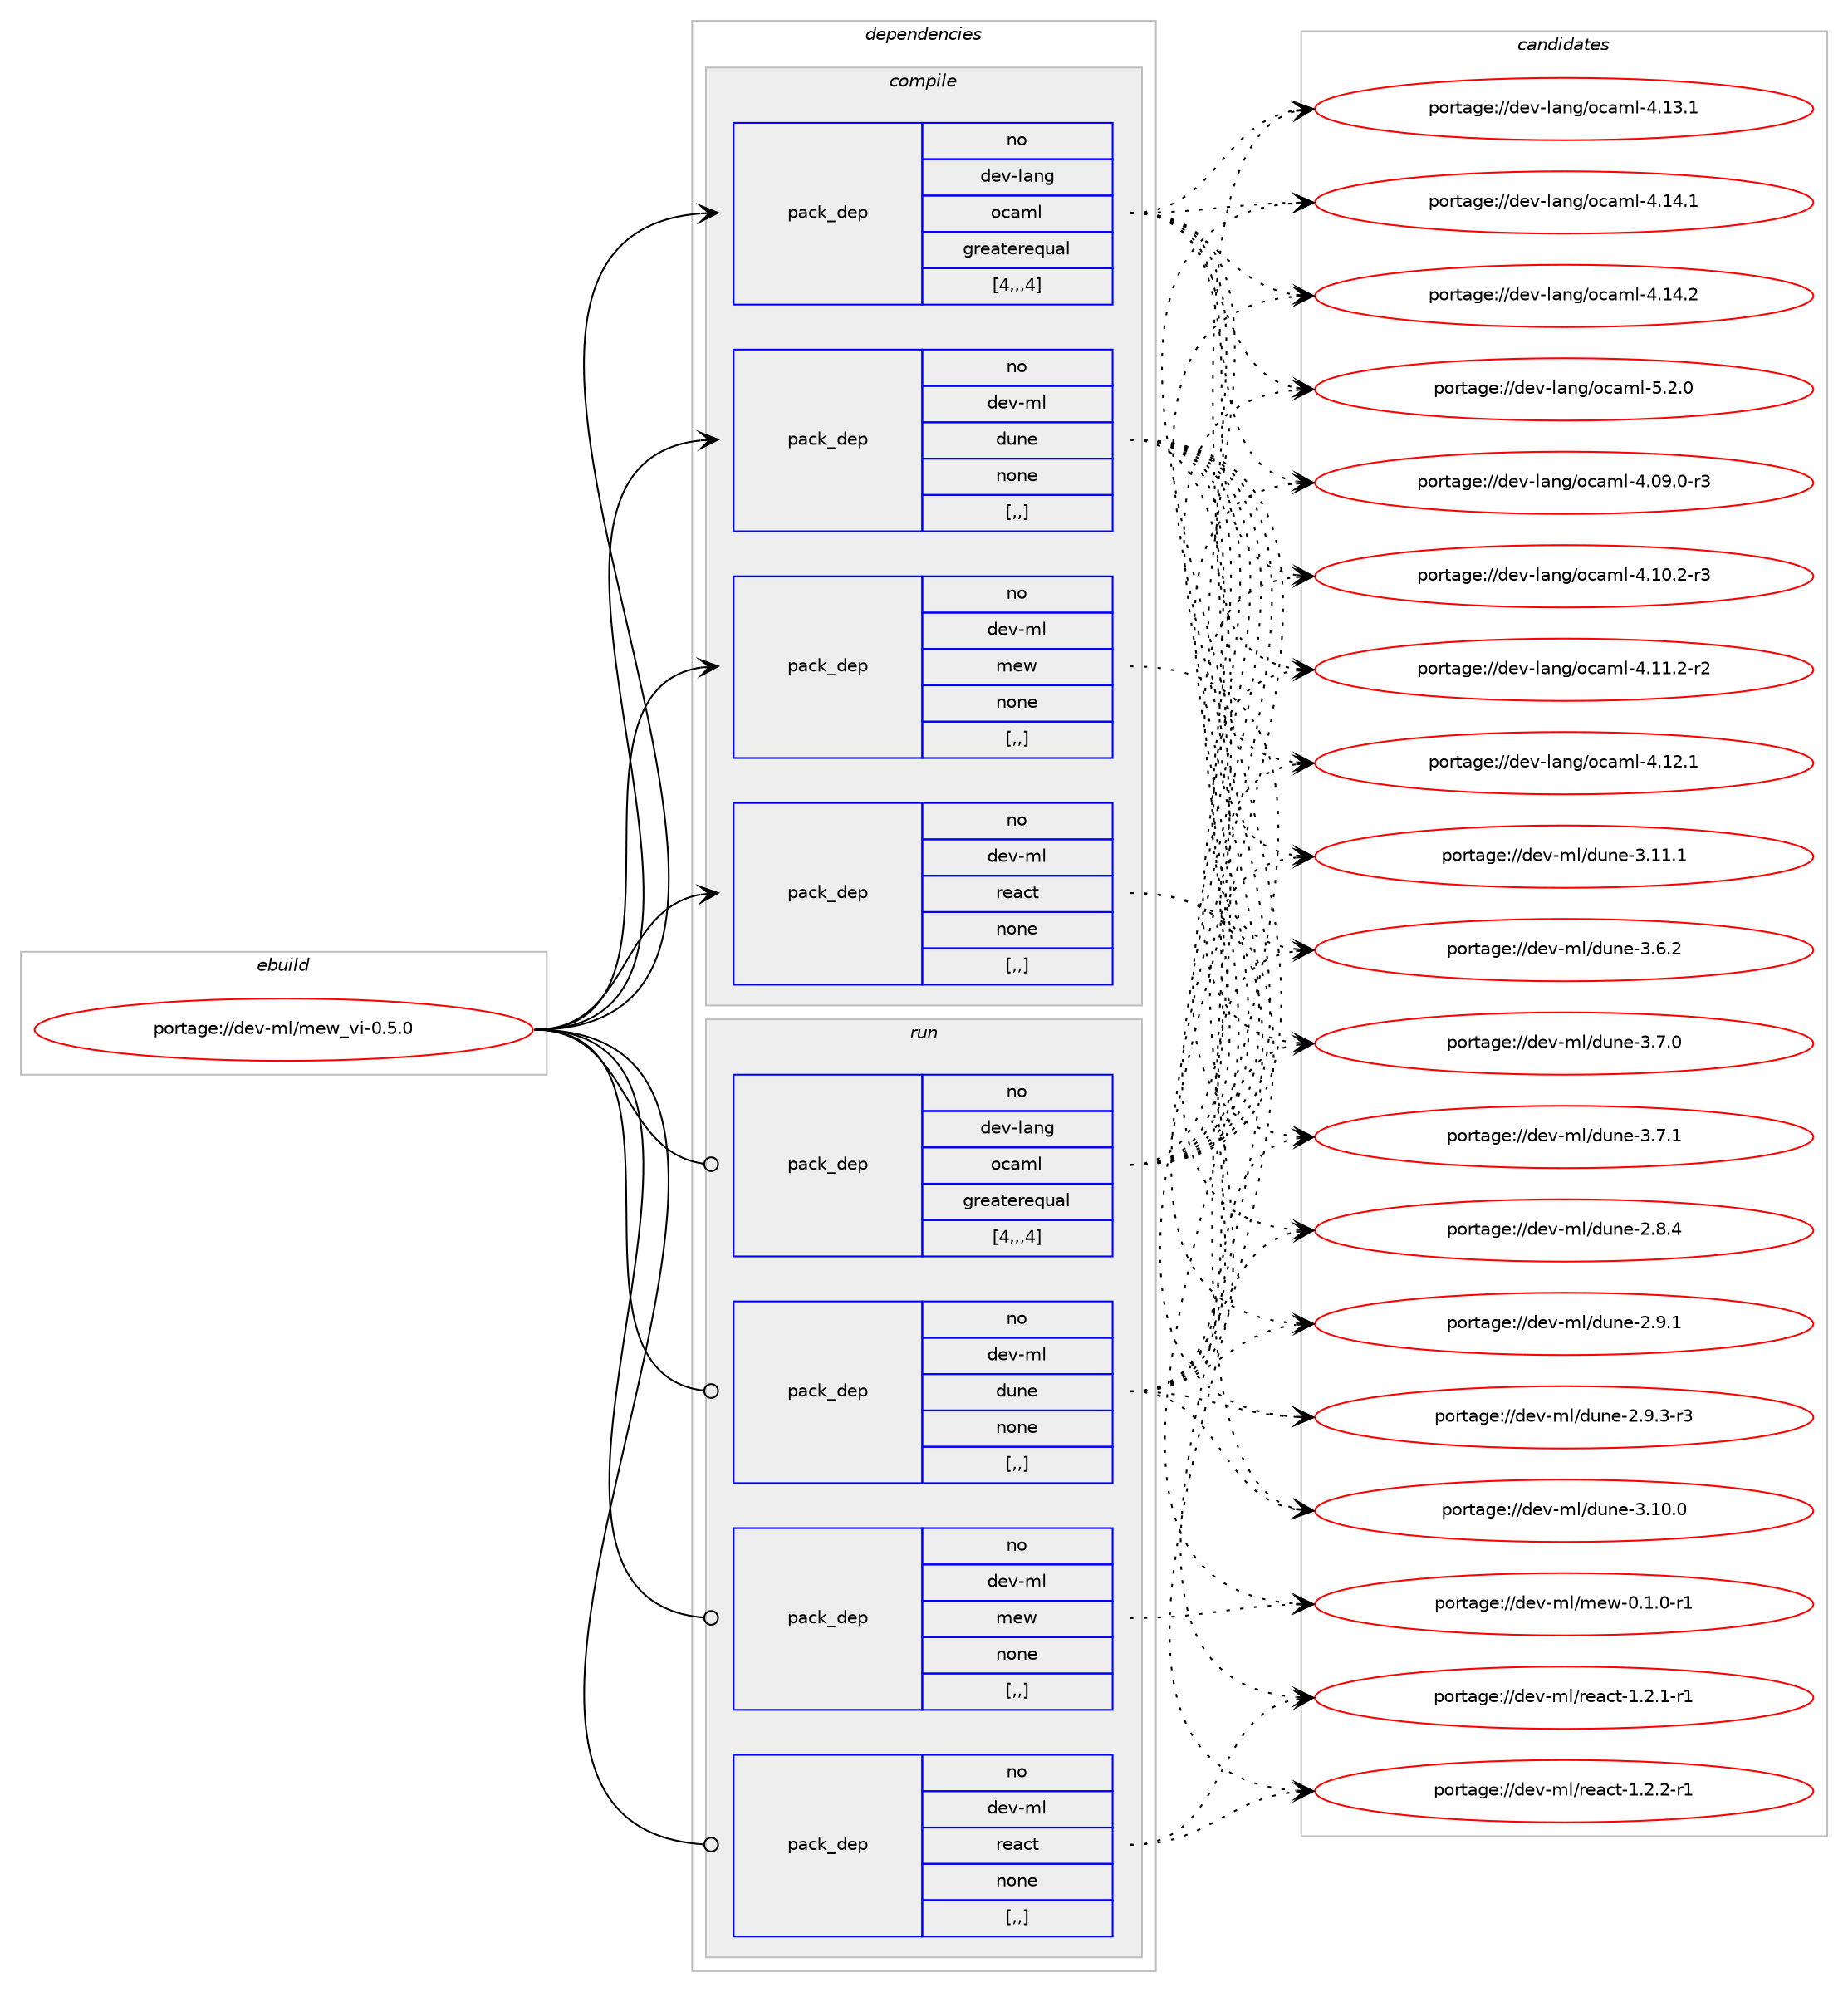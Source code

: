 digraph prolog {

# *************
# Graph options
# *************

newrank=true;
concentrate=true;
compound=true;
graph [rankdir=LR,fontname=Helvetica,fontsize=10,ranksep=1.5];#, ranksep=2.5, nodesep=0.2];
edge  [arrowhead=vee];
node  [fontname=Helvetica,fontsize=10];

# **********
# The ebuild
# **********

subgraph cluster_leftcol {
color=gray;
rank=same;
label=<<i>ebuild</i>>;
id [label="portage://dev-ml/mew_vi-0.5.0", color=red, width=4, href="../dev-ml/mew_vi-0.5.0.svg"];
}

# ****************
# The dependencies
# ****************

subgraph cluster_midcol {
color=gray;
label=<<i>dependencies</i>>;
subgraph cluster_compile {
fillcolor="#eeeeee";
style=filled;
label=<<i>compile</i>>;
subgraph pack87735 {
dependency117728 [label=<<TABLE BORDER="0" CELLBORDER="1" CELLSPACING="0" CELLPADDING="4" WIDTH="220"><TR><TD ROWSPAN="6" CELLPADDING="30">pack_dep</TD></TR><TR><TD WIDTH="110">no</TD></TR><TR><TD>dev-lang</TD></TR><TR><TD>ocaml</TD></TR><TR><TD>greaterequal</TD></TR><TR><TD>[4,,,4]</TD></TR></TABLE>>, shape=none, color=blue];
}
id:e -> dependency117728:w [weight=20,style="solid",arrowhead="vee"];
subgraph pack87736 {
dependency117729 [label=<<TABLE BORDER="0" CELLBORDER="1" CELLSPACING="0" CELLPADDING="4" WIDTH="220"><TR><TD ROWSPAN="6" CELLPADDING="30">pack_dep</TD></TR><TR><TD WIDTH="110">no</TD></TR><TR><TD>dev-ml</TD></TR><TR><TD>dune</TD></TR><TR><TD>none</TD></TR><TR><TD>[,,]</TD></TR></TABLE>>, shape=none, color=blue];
}
id:e -> dependency117729:w [weight=20,style="solid",arrowhead="vee"];
subgraph pack87737 {
dependency117730 [label=<<TABLE BORDER="0" CELLBORDER="1" CELLSPACING="0" CELLPADDING="4" WIDTH="220"><TR><TD ROWSPAN="6" CELLPADDING="30">pack_dep</TD></TR><TR><TD WIDTH="110">no</TD></TR><TR><TD>dev-ml</TD></TR><TR><TD>mew</TD></TR><TR><TD>none</TD></TR><TR><TD>[,,]</TD></TR></TABLE>>, shape=none, color=blue];
}
id:e -> dependency117730:w [weight=20,style="solid",arrowhead="vee"];
subgraph pack87738 {
dependency117731 [label=<<TABLE BORDER="0" CELLBORDER="1" CELLSPACING="0" CELLPADDING="4" WIDTH="220"><TR><TD ROWSPAN="6" CELLPADDING="30">pack_dep</TD></TR><TR><TD WIDTH="110">no</TD></TR><TR><TD>dev-ml</TD></TR><TR><TD>react</TD></TR><TR><TD>none</TD></TR><TR><TD>[,,]</TD></TR></TABLE>>, shape=none, color=blue];
}
id:e -> dependency117731:w [weight=20,style="solid",arrowhead="vee"];
}
subgraph cluster_compileandrun {
fillcolor="#eeeeee";
style=filled;
label=<<i>compile and run</i>>;
}
subgraph cluster_run {
fillcolor="#eeeeee";
style=filled;
label=<<i>run</i>>;
subgraph pack87739 {
dependency117732 [label=<<TABLE BORDER="0" CELLBORDER="1" CELLSPACING="0" CELLPADDING="4" WIDTH="220"><TR><TD ROWSPAN="6" CELLPADDING="30">pack_dep</TD></TR><TR><TD WIDTH="110">no</TD></TR><TR><TD>dev-lang</TD></TR><TR><TD>ocaml</TD></TR><TR><TD>greaterequal</TD></TR><TR><TD>[4,,,4]</TD></TR></TABLE>>, shape=none, color=blue];
}
id:e -> dependency117732:w [weight=20,style="solid",arrowhead="odot"];
subgraph pack87740 {
dependency117733 [label=<<TABLE BORDER="0" CELLBORDER="1" CELLSPACING="0" CELLPADDING="4" WIDTH="220"><TR><TD ROWSPAN="6" CELLPADDING="30">pack_dep</TD></TR><TR><TD WIDTH="110">no</TD></TR><TR><TD>dev-ml</TD></TR><TR><TD>dune</TD></TR><TR><TD>none</TD></TR><TR><TD>[,,]</TD></TR></TABLE>>, shape=none, color=blue];
}
id:e -> dependency117733:w [weight=20,style="solid",arrowhead="odot"];
subgraph pack87741 {
dependency117734 [label=<<TABLE BORDER="0" CELLBORDER="1" CELLSPACING="0" CELLPADDING="4" WIDTH="220"><TR><TD ROWSPAN="6" CELLPADDING="30">pack_dep</TD></TR><TR><TD WIDTH="110">no</TD></TR><TR><TD>dev-ml</TD></TR><TR><TD>mew</TD></TR><TR><TD>none</TD></TR><TR><TD>[,,]</TD></TR></TABLE>>, shape=none, color=blue];
}
id:e -> dependency117734:w [weight=20,style="solid",arrowhead="odot"];
subgraph pack87742 {
dependency117735 [label=<<TABLE BORDER="0" CELLBORDER="1" CELLSPACING="0" CELLPADDING="4" WIDTH="220"><TR><TD ROWSPAN="6" CELLPADDING="30">pack_dep</TD></TR><TR><TD WIDTH="110">no</TD></TR><TR><TD>dev-ml</TD></TR><TR><TD>react</TD></TR><TR><TD>none</TD></TR><TR><TD>[,,]</TD></TR></TABLE>>, shape=none, color=blue];
}
id:e -> dependency117735:w [weight=20,style="solid",arrowhead="odot"];
}
}

# **************
# The candidates
# **************

subgraph cluster_choices {
rank=same;
color=gray;
label=<<i>candidates</i>>;

subgraph choice87735 {
color=black;
nodesep=1;
choice1001011184510897110103471119997109108455246485746484511451 [label="portage://dev-lang/ocaml-4.09.0-r3", color=red, width=4,href="../dev-lang/ocaml-4.09.0-r3.svg"];
choice1001011184510897110103471119997109108455246494846504511451 [label="portage://dev-lang/ocaml-4.10.2-r3", color=red, width=4,href="../dev-lang/ocaml-4.10.2-r3.svg"];
choice1001011184510897110103471119997109108455246494946504511450 [label="portage://dev-lang/ocaml-4.11.2-r2", color=red, width=4,href="../dev-lang/ocaml-4.11.2-r2.svg"];
choice100101118451089711010347111999710910845524649504649 [label="portage://dev-lang/ocaml-4.12.1", color=red, width=4,href="../dev-lang/ocaml-4.12.1.svg"];
choice100101118451089711010347111999710910845524649514649 [label="portage://dev-lang/ocaml-4.13.1", color=red, width=4,href="../dev-lang/ocaml-4.13.1.svg"];
choice100101118451089711010347111999710910845524649524649 [label="portage://dev-lang/ocaml-4.14.1", color=red, width=4,href="../dev-lang/ocaml-4.14.1.svg"];
choice100101118451089711010347111999710910845524649524650 [label="portage://dev-lang/ocaml-4.14.2", color=red, width=4,href="../dev-lang/ocaml-4.14.2.svg"];
choice1001011184510897110103471119997109108455346504648 [label="portage://dev-lang/ocaml-5.2.0", color=red, width=4,href="../dev-lang/ocaml-5.2.0.svg"];
dependency117728:e -> choice1001011184510897110103471119997109108455246485746484511451:w [style=dotted,weight="100"];
dependency117728:e -> choice1001011184510897110103471119997109108455246494846504511451:w [style=dotted,weight="100"];
dependency117728:e -> choice1001011184510897110103471119997109108455246494946504511450:w [style=dotted,weight="100"];
dependency117728:e -> choice100101118451089711010347111999710910845524649504649:w [style=dotted,weight="100"];
dependency117728:e -> choice100101118451089711010347111999710910845524649514649:w [style=dotted,weight="100"];
dependency117728:e -> choice100101118451089711010347111999710910845524649524649:w [style=dotted,weight="100"];
dependency117728:e -> choice100101118451089711010347111999710910845524649524650:w [style=dotted,weight="100"];
dependency117728:e -> choice1001011184510897110103471119997109108455346504648:w [style=dotted,weight="100"];
}
subgraph choice87736 {
color=black;
nodesep=1;
choice1001011184510910847100117110101455046564652 [label="portage://dev-ml/dune-2.8.4", color=red, width=4,href="../dev-ml/dune-2.8.4.svg"];
choice1001011184510910847100117110101455046574649 [label="portage://dev-ml/dune-2.9.1", color=red, width=4,href="../dev-ml/dune-2.9.1.svg"];
choice10010111845109108471001171101014550465746514511451 [label="portage://dev-ml/dune-2.9.3-r3", color=red, width=4,href="../dev-ml/dune-2.9.3-r3.svg"];
choice100101118451091084710011711010145514649484648 [label="portage://dev-ml/dune-3.10.0", color=red, width=4,href="../dev-ml/dune-3.10.0.svg"];
choice100101118451091084710011711010145514649494649 [label="portage://dev-ml/dune-3.11.1", color=red, width=4,href="../dev-ml/dune-3.11.1.svg"];
choice1001011184510910847100117110101455146544650 [label="portage://dev-ml/dune-3.6.2", color=red, width=4,href="../dev-ml/dune-3.6.2.svg"];
choice1001011184510910847100117110101455146554648 [label="portage://dev-ml/dune-3.7.0", color=red, width=4,href="../dev-ml/dune-3.7.0.svg"];
choice1001011184510910847100117110101455146554649 [label="portage://dev-ml/dune-3.7.1", color=red, width=4,href="../dev-ml/dune-3.7.1.svg"];
dependency117729:e -> choice1001011184510910847100117110101455046564652:w [style=dotted,weight="100"];
dependency117729:e -> choice1001011184510910847100117110101455046574649:w [style=dotted,weight="100"];
dependency117729:e -> choice10010111845109108471001171101014550465746514511451:w [style=dotted,weight="100"];
dependency117729:e -> choice100101118451091084710011711010145514649484648:w [style=dotted,weight="100"];
dependency117729:e -> choice100101118451091084710011711010145514649494649:w [style=dotted,weight="100"];
dependency117729:e -> choice1001011184510910847100117110101455146544650:w [style=dotted,weight="100"];
dependency117729:e -> choice1001011184510910847100117110101455146554648:w [style=dotted,weight="100"];
dependency117729:e -> choice1001011184510910847100117110101455146554649:w [style=dotted,weight="100"];
}
subgraph choice87737 {
color=black;
nodesep=1;
choice10010111845109108471091011194548464946484511449 [label="portage://dev-ml/mew-0.1.0-r1", color=red, width=4,href="../dev-ml/mew-0.1.0-r1.svg"];
dependency117730:e -> choice10010111845109108471091011194548464946484511449:w [style=dotted,weight="100"];
}
subgraph choice87738 {
color=black;
nodesep=1;
choice100101118451091084711410197991164549465046494511449 [label="portage://dev-ml/react-1.2.1-r1", color=red, width=4,href="../dev-ml/react-1.2.1-r1.svg"];
choice100101118451091084711410197991164549465046504511449 [label="portage://dev-ml/react-1.2.2-r1", color=red, width=4,href="../dev-ml/react-1.2.2-r1.svg"];
dependency117731:e -> choice100101118451091084711410197991164549465046494511449:w [style=dotted,weight="100"];
dependency117731:e -> choice100101118451091084711410197991164549465046504511449:w [style=dotted,weight="100"];
}
subgraph choice87739 {
color=black;
nodesep=1;
choice1001011184510897110103471119997109108455246485746484511451 [label="portage://dev-lang/ocaml-4.09.0-r3", color=red, width=4,href="../dev-lang/ocaml-4.09.0-r3.svg"];
choice1001011184510897110103471119997109108455246494846504511451 [label="portage://dev-lang/ocaml-4.10.2-r3", color=red, width=4,href="../dev-lang/ocaml-4.10.2-r3.svg"];
choice1001011184510897110103471119997109108455246494946504511450 [label="portage://dev-lang/ocaml-4.11.2-r2", color=red, width=4,href="../dev-lang/ocaml-4.11.2-r2.svg"];
choice100101118451089711010347111999710910845524649504649 [label="portage://dev-lang/ocaml-4.12.1", color=red, width=4,href="../dev-lang/ocaml-4.12.1.svg"];
choice100101118451089711010347111999710910845524649514649 [label="portage://dev-lang/ocaml-4.13.1", color=red, width=4,href="../dev-lang/ocaml-4.13.1.svg"];
choice100101118451089711010347111999710910845524649524649 [label="portage://dev-lang/ocaml-4.14.1", color=red, width=4,href="../dev-lang/ocaml-4.14.1.svg"];
choice100101118451089711010347111999710910845524649524650 [label="portage://dev-lang/ocaml-4.14.2", color=red, width=4,href="../dev-lang/ocaml-4.14.2.svg"];
choice1001011184510897110103471119997109108455346504648 [label="portage://dev-lang/ocaml-5.2.0", color=red, width=4,href="../dev-lang/ocaml-5.2.0.svg"];
dependency117732:e -> choice1001011184510897110103471119997109108455246485746484511451:w [style=dotted,weight="100"];
dependency117732:e -> choice1001011184510897110103471119997109108455246494846504511451:w [style=dotted,weight="100"];
dependency117732:e -> choice1001011184510897110103471119997109108455246494946504511450:w [style=dotted,weight="100"];
dependency117732:e -> choice100101118451089711010347111999710910845524649504649:w [style=dotted,weight="100"];
dependency117732:e -> choice100101118451089711010347111999710910845524649514649:w [style=dotted,weight="100"];
dependency117732:e -> choice100101118451089711010347111999710910845524649524649:w [style=dotted,weight="100"];
dependency117732:e -> choice100101118451089711010347111999710910845524649524650:w [style=dotted,weight="100"];
dependency117732:e -> choice1001011184510897110103471119997109108455346504648:w [style=dotted,weight="100"];
}
subgraph choice87740 {
color=black;
nodesep=1;
choice1001011184510910847100117110101455046564652 [label="portage://dev-ml/dune-2.8.4", color=red, width=4,href="../dev-ml/dune-2.8.4.svg"];
choice1001011184510910847100117110101455046574649 [label="portage://dev-ml/dune-2.9.1", color=red, width=4,href="../dev-ml/dune-2.9.1.svg"];
choice10010111845109108471001171101014550465746514511451 [label="portage://dev-ml/dune-2.9.3-r3", color=red, width=4,href="../dev-ml/dune-2.9.3-r3.svg"];
choice100101118451091084710011711010145514649484648 [label="portage://dev-ml/dune-3.10.0", color=red, width=4,href="../dev-ml/dune-3.10.0.svg"];
choice100101118451091084710011711010145514649494649 [label="portage://dev-ml/dune-3.11.1", color=red, width=4,href="../dev-ml/dune-3.11.1.svg"];
choice1001011184510910847100117110101455146544650 [label="portage://dev-ml/dune-3.6.2", color=red, width=4,href="../dev-ml/dune-3.6.2.svg"];
choice1001011184510910847100117110101455146554648 [label="portage://dev-ml/dune-3.7.0", color=red, width=4,href="../dev-ml/dune-3.7.0.svg"];
choice1001011184510910847100117110101455146554649 [label="portage://dev-ml/dune-3.7.1", color=red, width=4,href="../dev-ml/dune-3.7.1.svg"];
dependency117733:e -> choice1001011184510910847100117110101455046564652:w [style=dotted,weight="100"];
dependency117733:e -> choice1001011184510910847100117110101455046574649:w [style=dotted,weight="100"];
dependency117733:e -> choice10010111845109108471001171101014550465746514511451:w [style=dotted,weight="100"];
dependency117733:e -> choice100101118451091084710011711010145514649484648:w [style=dotted,weight="100"];
dependency117733:e -> choice100101118451091084710011711010145514649494649:w [style=dotted,weight="100"];
dependency117733:e -> choice1001011184510910847100117110101455146544650:w [style=dotted,weight="100"];
dependency117733:e -> choice1001011184510910847100117110101455146554648:w [style=dotted,weight="100"];
dependency117733:e -> choice1001011184510910847100117110101455146554649:w [style=dotted,weight="100"];
}
subgraph choice87741 {
color=black;
nodesep=1;
choice10010111845109108471091011194548464946484511449 [label="portage://dev-ml/mew-0.1.0-r1", color=red, width=4,href="../dev-ml/mew-0.1.0-r1.svg"];
dependency117734:e -> choice10010111845109108471091011194548464946484511449:w [style=dotted,weight="100"];
}
subgraph choice87742 {
color=black;
nodesep=1;
choice100101118451091084711410197991164549465046494511449 [label="portage://dev-ml/react-1.2.1-r1", color=red, width=4,href="../dev-ml/react-1.2.1-r1.svg"];
choice100101118451091084711410197991164549465046504511449 [label="portage://dev-ml/react-1.2.2-r1", color=red, width=4,href="../dev-ml/react-1.2.2-r1.svg"];
dependency117735:e -> choice100101118451091084711410197991164549465046494511449:w [style=dotted,weight="100"];
dependency117735:e -> choice100101118451091084711410197991164549465046504511449:w [style=dotted,weight="100"];
}
}

}
